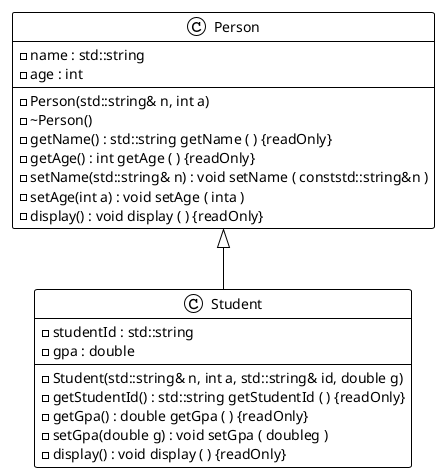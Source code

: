 @startuml
!theme plain

class Person {
  - name : std::string
  - age : int
  - Person(std::string& n, int a)
  - ~Person()
  - getName() : std::string getName ( ) {readOnly}
  - getAge() : int getAge ( ) {readOnly}
  - setName(std::string& n) : void setName ( conststd::string&n )
  - setAge(int a) : void setAge ( inta )
  - display() : void display ( ) {readOnly}
}

class Student {
  - studentId : std::string
  - gpa : double
  - Student(std::string& n, int a, std::string& id, double g)
  - getStudentId() : std::string getStudentId ( ) {readOnly}
  - getGpa() : double getGpa ( ) {readOnly}
  - setGpa(double g) : void setGpa ( doubleg )
  - display() : void display ( ) {readOnly}
}

Person <|-- Student
@enduml